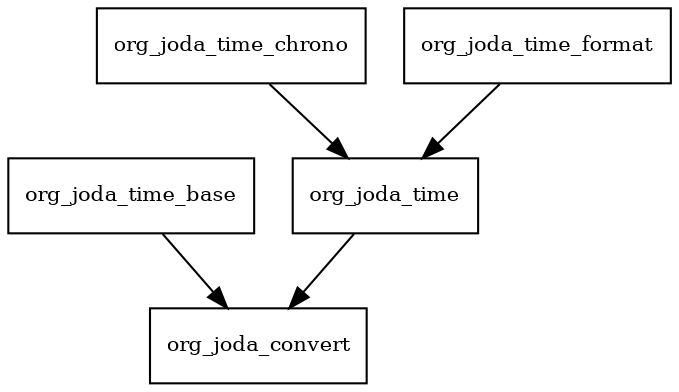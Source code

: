 digraph joda_time_2_9_9_package_dependencies {
  node [shape = box, fontsize=10.0];
  org_joda_time -> org_joda_convert;
  org_joda_time_base -> org_joda_convert;
  org_joda_time_chrono -> org_joda_time;
  org_joda_time_format -> org_joda_time;
}
